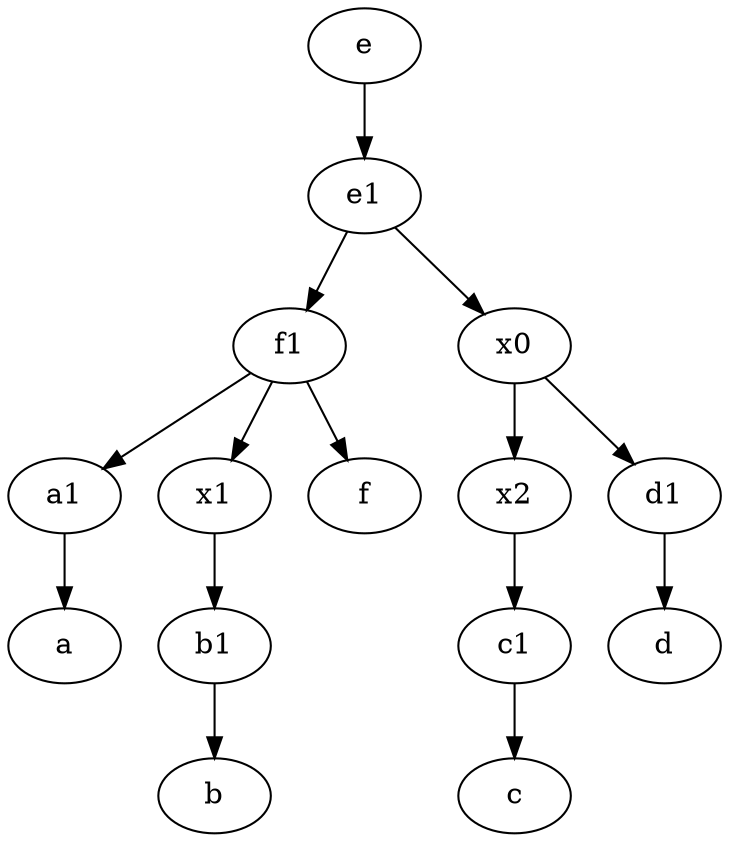 digraph  {
	b1 [pos="45,20!"];
	f1;
	a1 [pos="40,15!"];
	x2;
	x1;
	e [pos="30,50!"];
	e1 [pos="25,45!"];
	d1 [pos="25,30!"];
	c1 [pos="30,15!"];
	x0;
	e1 -> f1;
	f1 -> a1;
	f1 -> x1;
	d1 -> d;
	x0 -> x2;
	f1 -> f;
	x1 -> b1;
	x2 -> c1;
	e1 -> x0;
	a1 -> a;
	x0 -> d1;
	e -> e1;
	c1 -> c;
	b1 -> b;

	}
